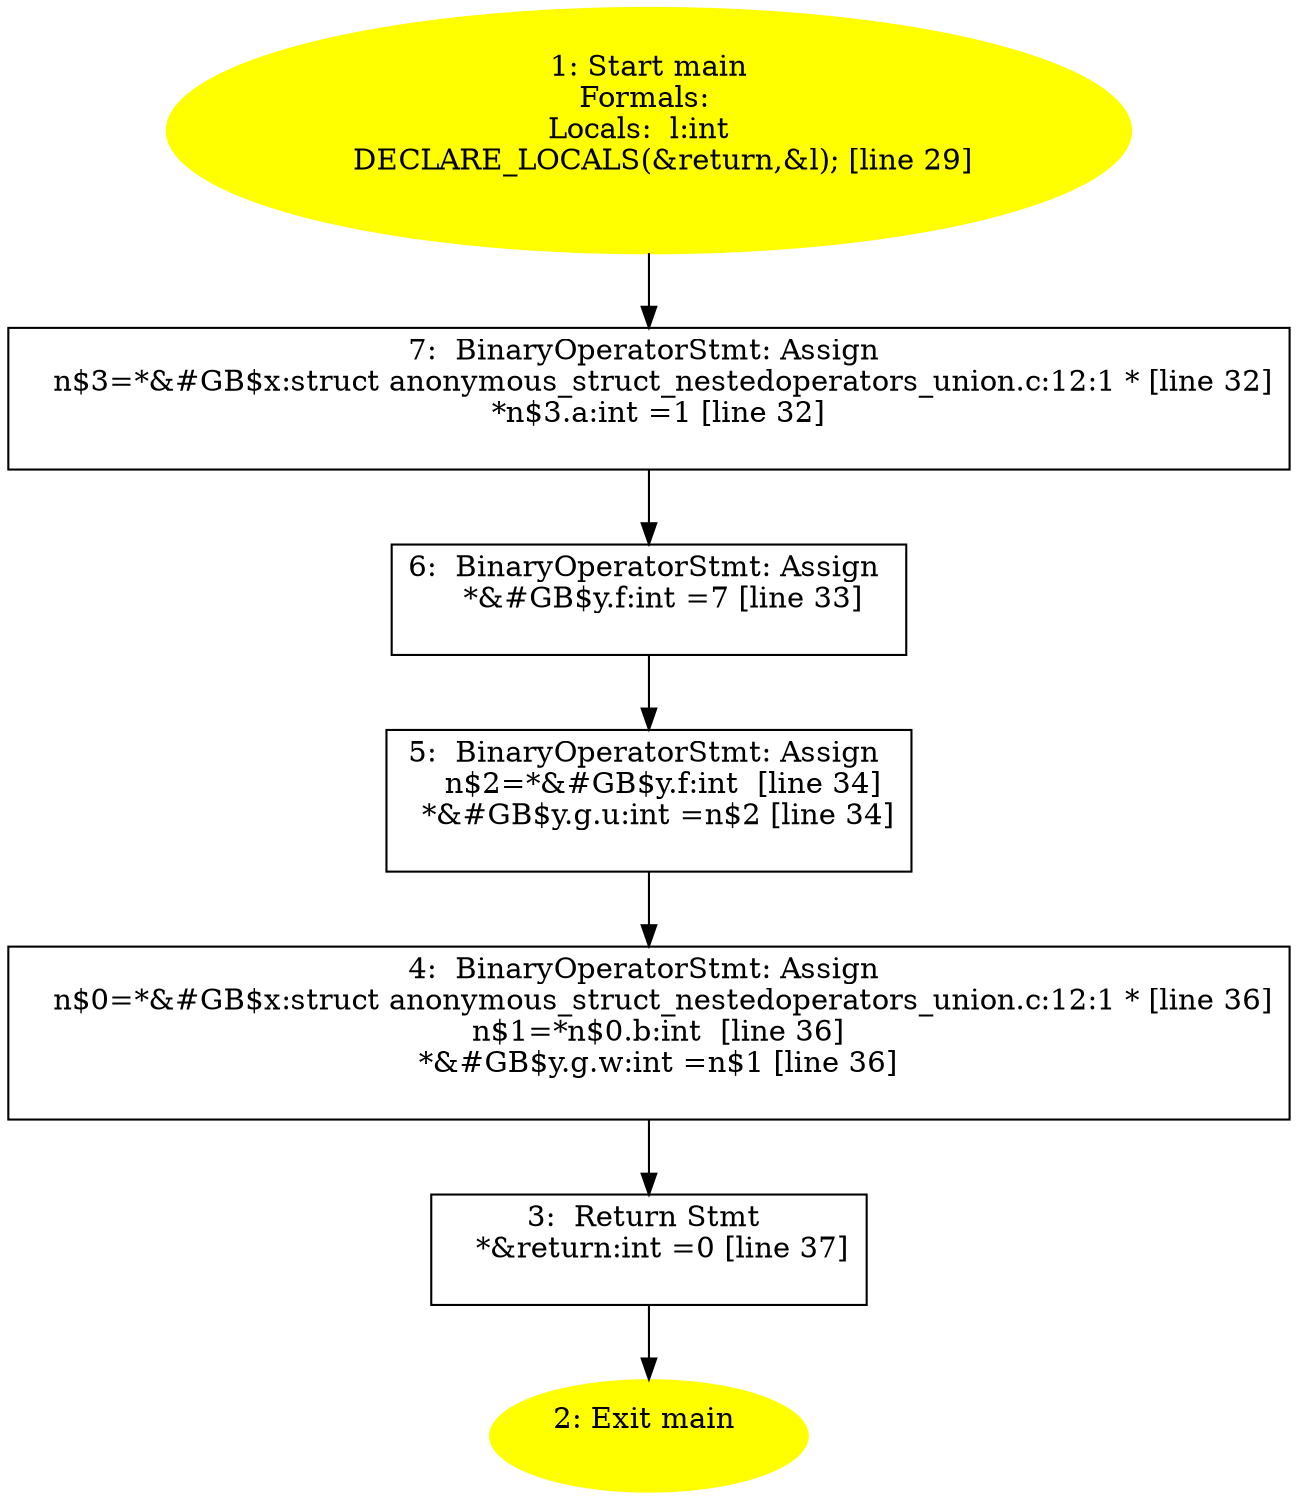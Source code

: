 /* @generated */
digraph iCFG {
7 [label="7:  BinaryOperatorStmt: Assign \n   n$3=*&#GB$x:struct anonymous_struct_nestedoperators_union.c:12:1 * [line 32]\n  *n$3.a:int =1 [line 32]\n " shape="box"]
	

	 7 -> 6 ;
6 [label="6:  BinaryOperatorStmt: Assign \n   *&#GB$y.f:int =7 [line 33]\n " shape="box"]
	

	 6 -> 5 ;
5 [label="5:  BinaryOperatorStmt: Assign \n   n$2=*&#GB$y.f:int  [line 34]\n  *&#GB$y.g.u:int =n$2 [line 34]\n " shape="box"]
	

	 5 -> 4 ;
4 [label="4:  BinaryOperatorStmt: Assign \n   n$0=*&#GB$x:struct anonymous_struct_nestedoperators_union.c:12:1 * [line 36]\n  n$1=*n$0.b:int  [line 36]\n  *&#GB$y.g.w:int =n$1 [line 36]\n " shape="box"]
	

	 4 -> 3 ;
3 [label="3:  Return Stmt \n   *&return:int =0 [line 37]\n " shape="box"]
	

	 3 -> 2 ;
2 [label="2: Exit main \n  " color=yellow style=filled]
	

1 [label="1: Start main\nFormals: \nLocals:  l:int  \n   DECLARE_LOCALS(&return,&l); [line 29]\n " color=yellow style=filled]
	

	 1 -> 7 ;
}
